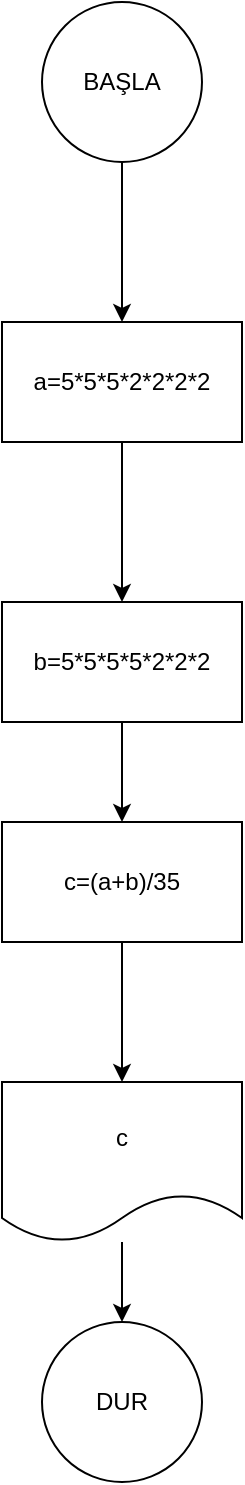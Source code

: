 <mxfile version="14.9.6" type="device"><diagram id="PzhidJKqbxMGas_aIhUi" name="Sayfa -1"><mxGraphModel dx="1086" dy="806" grid="1" gridSize="10" guides="1" tooltips="1" connect="1" arrows="1" fold="1" page="1" pageScale="1" pageWidth="827" pageHeight="1169" math="0" shadow="0"><root><mxCell id="0"/><mxCell id="1" parent="0"/><mxCell id="y9HVyZsPpmLGxVhppUB1-5" value="" style="edgeStyle=orthogonalEdgeStyle;rounded=0;orthogonalLoop=1;jettySize=auto;html=1;" edge="1" parent="1" source="y9HVyZsPpmLGxVhppUB1-2" target="y9HVyZsPpmLGxVhppUB1-4"><mxGeometry relative="1" as="geometry"/></mxCell><mxCell id="y9HVyZsPpmLGxVhppUB1-2" value="BAŞLA" style="ellipse;whiteSpace=wrap;html=1;aspect=fixed;" vertex="1" parent="1"><mxGeometry x="370" y="70" width="80" height="80" as="geometry"/></mxCell><mxCell id="y9HVyZsPpmLGxVhppUB1-3" value="DUR" style="ellipse;whiteSpace=wrap;html=1;aspect=fixed;" vertex="1" parent="1"><mxGeometry x="370" y="730" width="80" height="80" as="geometry"/></mxCell><mxCell id="y9HVyZsPpmLGxVhppUB1-7" value="" style="edgeStyle=orthogonalEdgeStyle;rounded=0;orthogonalLoop=1;jettySize=auto;html=1;" edge="1" parent="1" source="y9HVyZsPpmLGxVhppUB1-4" target="y9HVyZsPpmLGxVhppUB1-6"><mxGeometry relative="1" as="geometry"/></mxCell><mxCell id="y9HVyZsPpmLGxVhppUB1-4" value="a=5*5*5*2*2*2*2" style="rounded=0;whiteSpace=wrap;html=1;" vertex="1" parent="1"><mxGeometry x="350" y="230" width="120" height="60" as="geometry"/></mxCell><mxCell id="y9HVyZsPpmLGxVhppUB1-9" value="" style="edgeStyle=orthogonalEdgeStyle;rounded=0;orthogonalLoop=1;jettySize=auto;html=1;" edge="1" parent="1" source="y9HVyZsPpmLGxVhppUB1-6" target="y9HVyZsPpmLGxVhppUB1-8"><mxGeometry relative="1" as="geometry"/></mxCell><mxCell id="y9HVyZsPpmLGxVhppUB1-6" value="b=5*5*5*5*2*2*2" style="whiteSpace=wrap;html=1;rounded=0;" vertex="1" parent="1"><mxGeometry x="350" y="370" width="120" height="60" as="geometry"/></mxCell><mxCell id="y9HVyZsPpmLGxVhppUB1-11" value="" style="edgeStyle=orthogonalEdgeStyle;rounded=0;orthogonalLoop=1;jettySize=auto;html=1;" edge="1" parent="1" source="y9HVyZsPpmLGxVhppUB1-8" target="y9HVyZsPpmLGxVhppUB1-10"><mxGeometry relative="1" as="geometry"/></mxCell><mxCell id="y9HVyZsPpmLGxVhppUB1-8" value="c=(a+b)/35" style="whiteSpace=wrap;html=1;rounded=0;" vertex="1" parent="1"><mxGeometry x="350" y="480" width="120" height="60" as="geometry"/></mxCell><mxCell id="y9HVyZsPpmLGxVhppUB1-12" value="" style="edgeStyle=orthogonalEdgeStyle;rounded=0;orthogonalLoop=1;jettySize=auto;html=1;" edge="1" parent="1" source="y9HVyZsPpmLGxVhppUB1-10" target="y9HVyZsPpmLGxVhppUB1-3"><mxGeometry relative="1" as="geometry"/></mxCell><mxCell id="y9HVyZsPpmLGxVhppUB1-10" value="c" style="shape=document;whiteSpace=wrap;html=1;boundedLbl=1;rounded=0;" vertex="1" parent="1"><mxGeometry x="350" y="610" width="120" height="80" as="geometry"/></mxCell></root></mxGraphModel></diagram></mxfile>